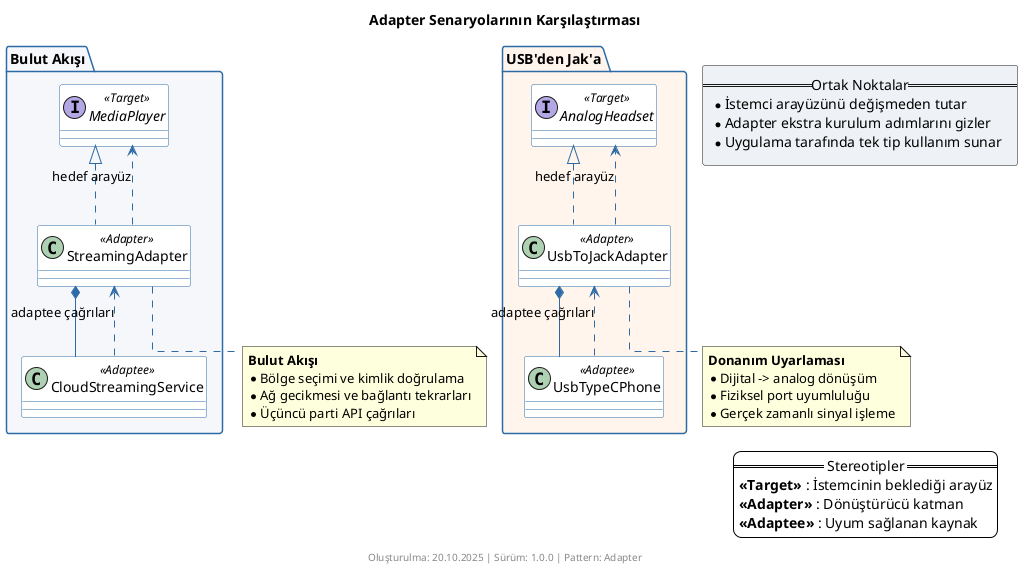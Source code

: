 @startuml adapter-scenarios-comparison
allowmixing
/'
 * @file adapter-scenarios-comparison.puml
 * @brief bulut servis adapteri ile donanım adapterinin görsel karşılaştırması
 * @author Muhammed Kayra Bulut
 * @date 20.10.2025
 * @version 1.0.0
 *
 * @description bu diyagram iki farklı adapter senaryosunu yan yana
 *              inceleyerek ortak noktalarını ve farklılıklarını
 *              gösterir. Birincisi yazılım tabanlı bulut servis
 *              entegrasyonu, ikincisi ise donanım port dönüşümüdür.
 *
 * @pattern Adapter (Structural)
'/

title Adapter Senaryolarının Karşılaştırması

skinparam backgroundColor #FFFFFF
skinparam shadowing false
skinparam classAttributeIconSize 0
skinparam linetype ortho

skinparam package {
    BackgroundColor #F5F7FA
    BorderColor #2D6AA6
}

skinparam class {
    BackgroundColor #FFFFFF
    BorderColor #2D6AA6
    ArrowColor #2D6AA6
}

' ========== Bulut Servis Adapteri ==========

package "Bulut Akışı" {
    interface MediaPlayer <<Target>>
    class StreamingAdapter <<Adapter>>
    class CloudStreamingService <<Adaptee>>

    MediaPlayer <|.. StreamingAdapter
    StreamingAdapter *-- CloudStreamingService
}

' ========== Donanım Adapteri ==========

package "USB'den Jak'a" #FFF5EC {
    interface AnalogHeadset <<Target>>
    class UsbToJackAdapter <<Adapter>>
    class UsbTypeCPhone <<Adaptee>>

    AnalogHeadset <|.. UsbToJackAdapter
    UsbToJackAdapter *-- UsbTypeCPhone
}

' ========== Karşılaştırmalı İlişkiler ==========

StreamingAdapter ..> MediaPlayer : hedef arayüz
UsbToJackAdapter ..> AnalogHeadset : hedef arayüz
CloudStreamingService ..> StreamingAdapter : adaptee çağrıları
UsbTypeCPhone ..> UsbToJackAdapter : adaptee çağrıları

' ========== Açıklayıcı Notlar ==========

note bottom of StreamingAdapter
  **Bulut Akışı**
  * Bölge seçimi ve kimlik doğrulama
  * Ağ gecikmesi ve bağlantı tekrarları
  * Üçüncü parti API çağrıları
end note

note bottom of UsbToJackAdapter
  **Donanım Uyarlaması**
  * Dijital -> analog dönüşüm
  * Fiziksel port uyumluluğu
  * Gerçek zamanlı sinyal işleme
end note

rectangle "== Ortak Noktalar ==\n* İstemci arayüzünü değişmeden tutar\n* Adapter ekstra kurulum adımlarını gizler\n* Uygulama tarafında tek tip kullanım sunar" as SharedInsights #EEF2F6

legend right
  == Stereotipler ==
  <b><<Target>></b> : İstemcinin beklediği arayüz
  <b><<Adapter>></b> : Dönüştürücü katman
  <b><<Adaptee>></b> : Uyum sağlanan kaynak
end legend

footer Oluşturulma: 20.10.2025 | Sürüm: 1.0.0 | Pattern: Adapter

@enduml
